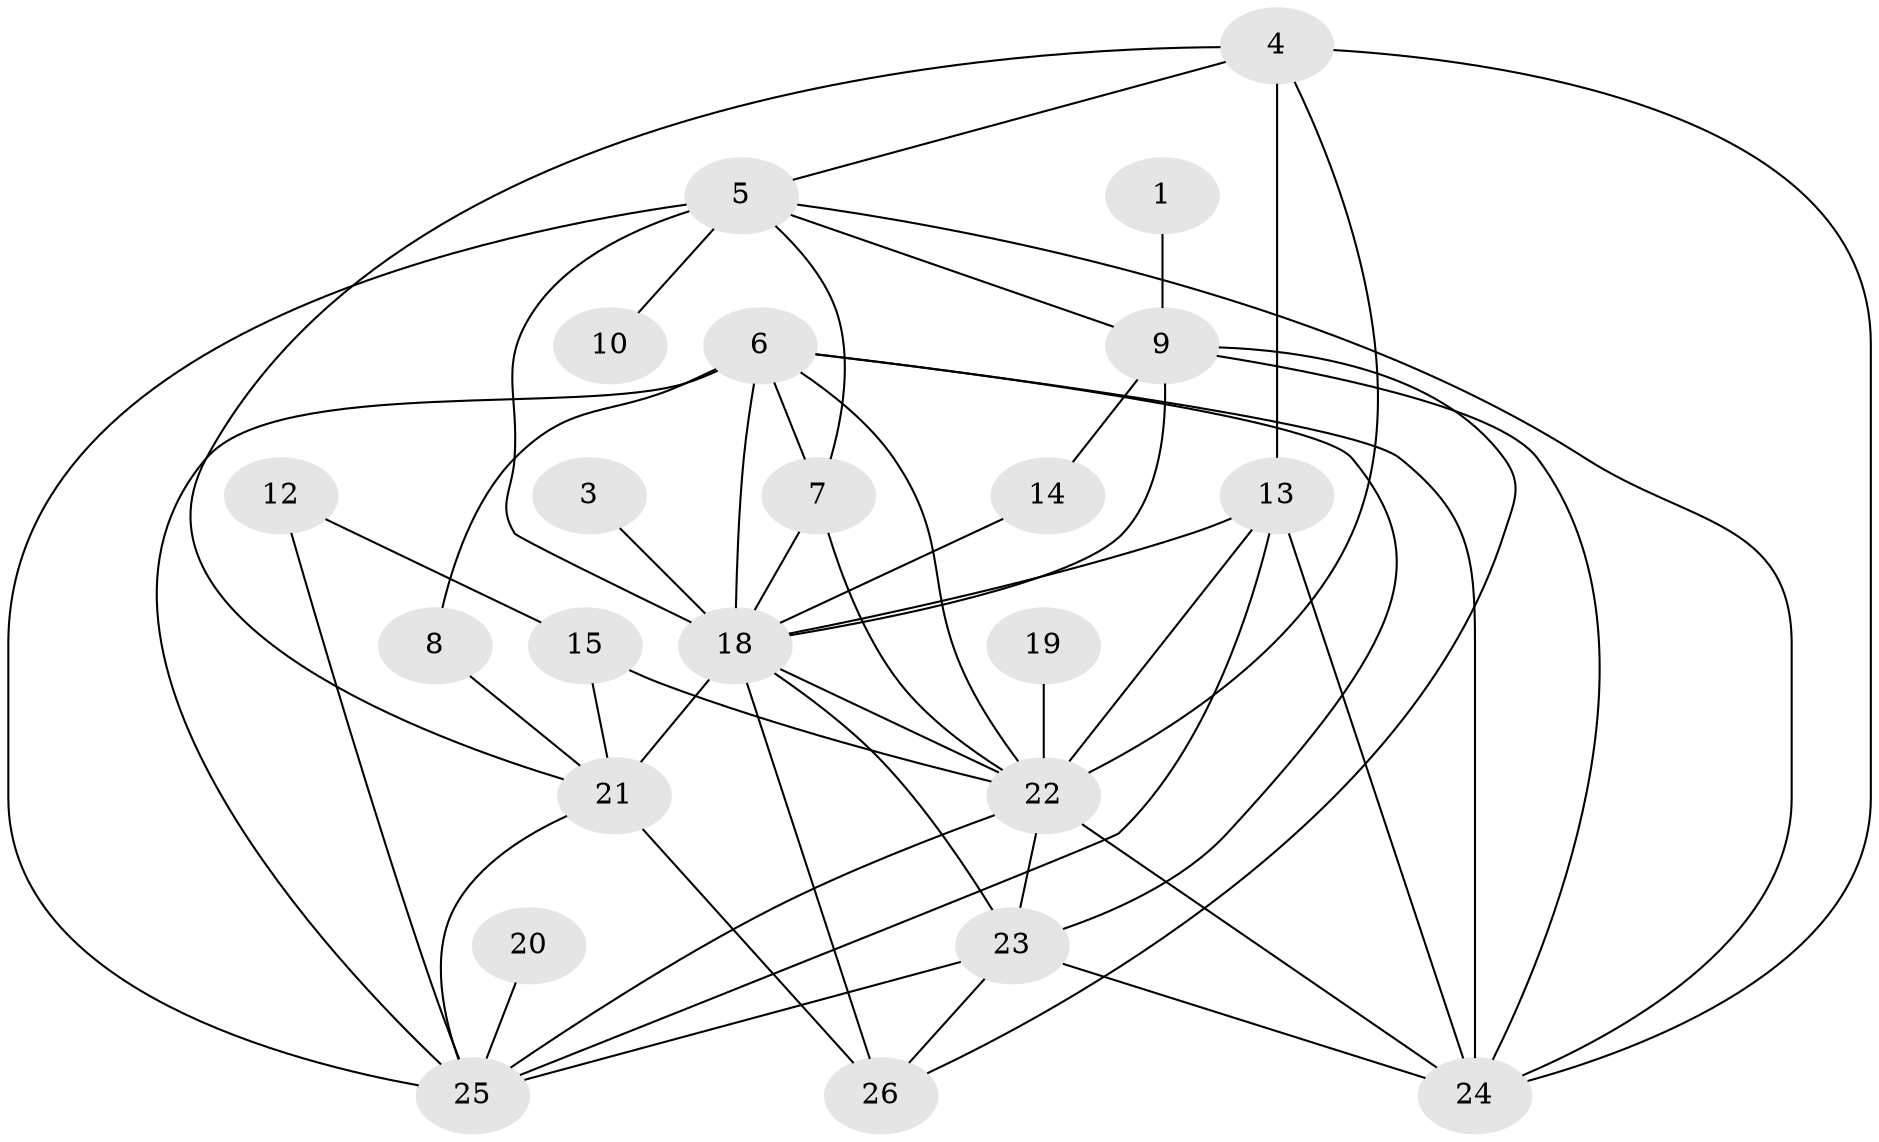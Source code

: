 // original degree distribution, {1: 0.17307692307692307, 2: 0.2692307692307692, 6: 0.057692307692307696, 0: 0.057692307692307696, 3: 0.07692307692307693, 5: 0.1346153846153846, 4: 0.17307692307692307, 7: 0.038461538461538464, 8: 0.019230769230769232}
// Generated by graph-tools (version 1.1) at 2025/49/03/09/25 03:49:13]
// undirected, 22 vertices, 50 edges
graph export_dot {
graph [start="1"]
  node [color=gray90,style=filled];
  1;
  3;
  4;
  5;
  6;
  7;
  8;
  9;
  10;
  12;
  13;
  14;
  15;
  18;
  19;
  20;
  21;
  22;
  23;
  24;
  25;
  26;
  1 -- 9 [weight=1.0];
  3 -- 18 [weight=1.0];
  4 -- 5 [weight=1.0];
  4 -- 13 [weight=1.0];
  4 -- 21 [weight=1.0];
  4 -- 22 [weight=1.0];
  4 -- 24 [weight=1.0];
  5 -- 7 [weight=1.0];
  5 -- 9 [weight=1.0];
  5 -- 10 [weight=1.0];
  5 -- 18 [weight=2.0];
  5 -- 24 [weight=1.0];
  5 -- 25 [weight=1.0];
  6 -- 7 [weight=1.0];
  6 -- 8 [weight=1.0];
  6 -- 18 [weight=1.0];
  6 -- 22 [weight=1.0];
  6 -- 23 [weight=1.0];
  6 -- 24 [weight=1.0];
  6 -- 25 [weight=1.0];
  7 -- 18 [weight=1.0];
  7 -- 22 [weight=1.0];
  8 -- 21 [weight=1.0];
  9 -- 14 [weight=1.0];
  9 -- 18 [weight=1.0];
  9 -- 24 [weight=1.0];
  9 -- 26 [weight=1.0];
  12 -- 15 [weight=1.0];
  12 -- 25 [weight=1.0];
  13 -- 18 [weight=1.0];
  13 -- 22 [weight=1.0];
  13 -- 24 [weight=1.0];
  13 -- 25 [weight=1.0];
  14 -- 18 [weight=1.0];
  15 -- 21 [weight=1.0];
  15 -- 22 [weight=1.0];
  18 -- 21 [weight=2.0];
  18 -- 22 [weight=1.0];
  18 -- 23 [weight=1.0];
  18 -- 26 [weight=1.0];
  19 -- 22 [weight=1.0];
  20 -- 25 [weight=1.0];
  21 -- 25 [weight=1.0];
  21 -- 26 [weight=2.0];
  22 -- 23 [weight=1.0];
  22 -- 24 [weight=1.0];
  22 -- 25 [weight=1.0];
  23 -- 24 [weight=1.0];
  23 -- 25 [weight=1.0];
  23 -- 26 [weight=1.0];
}
